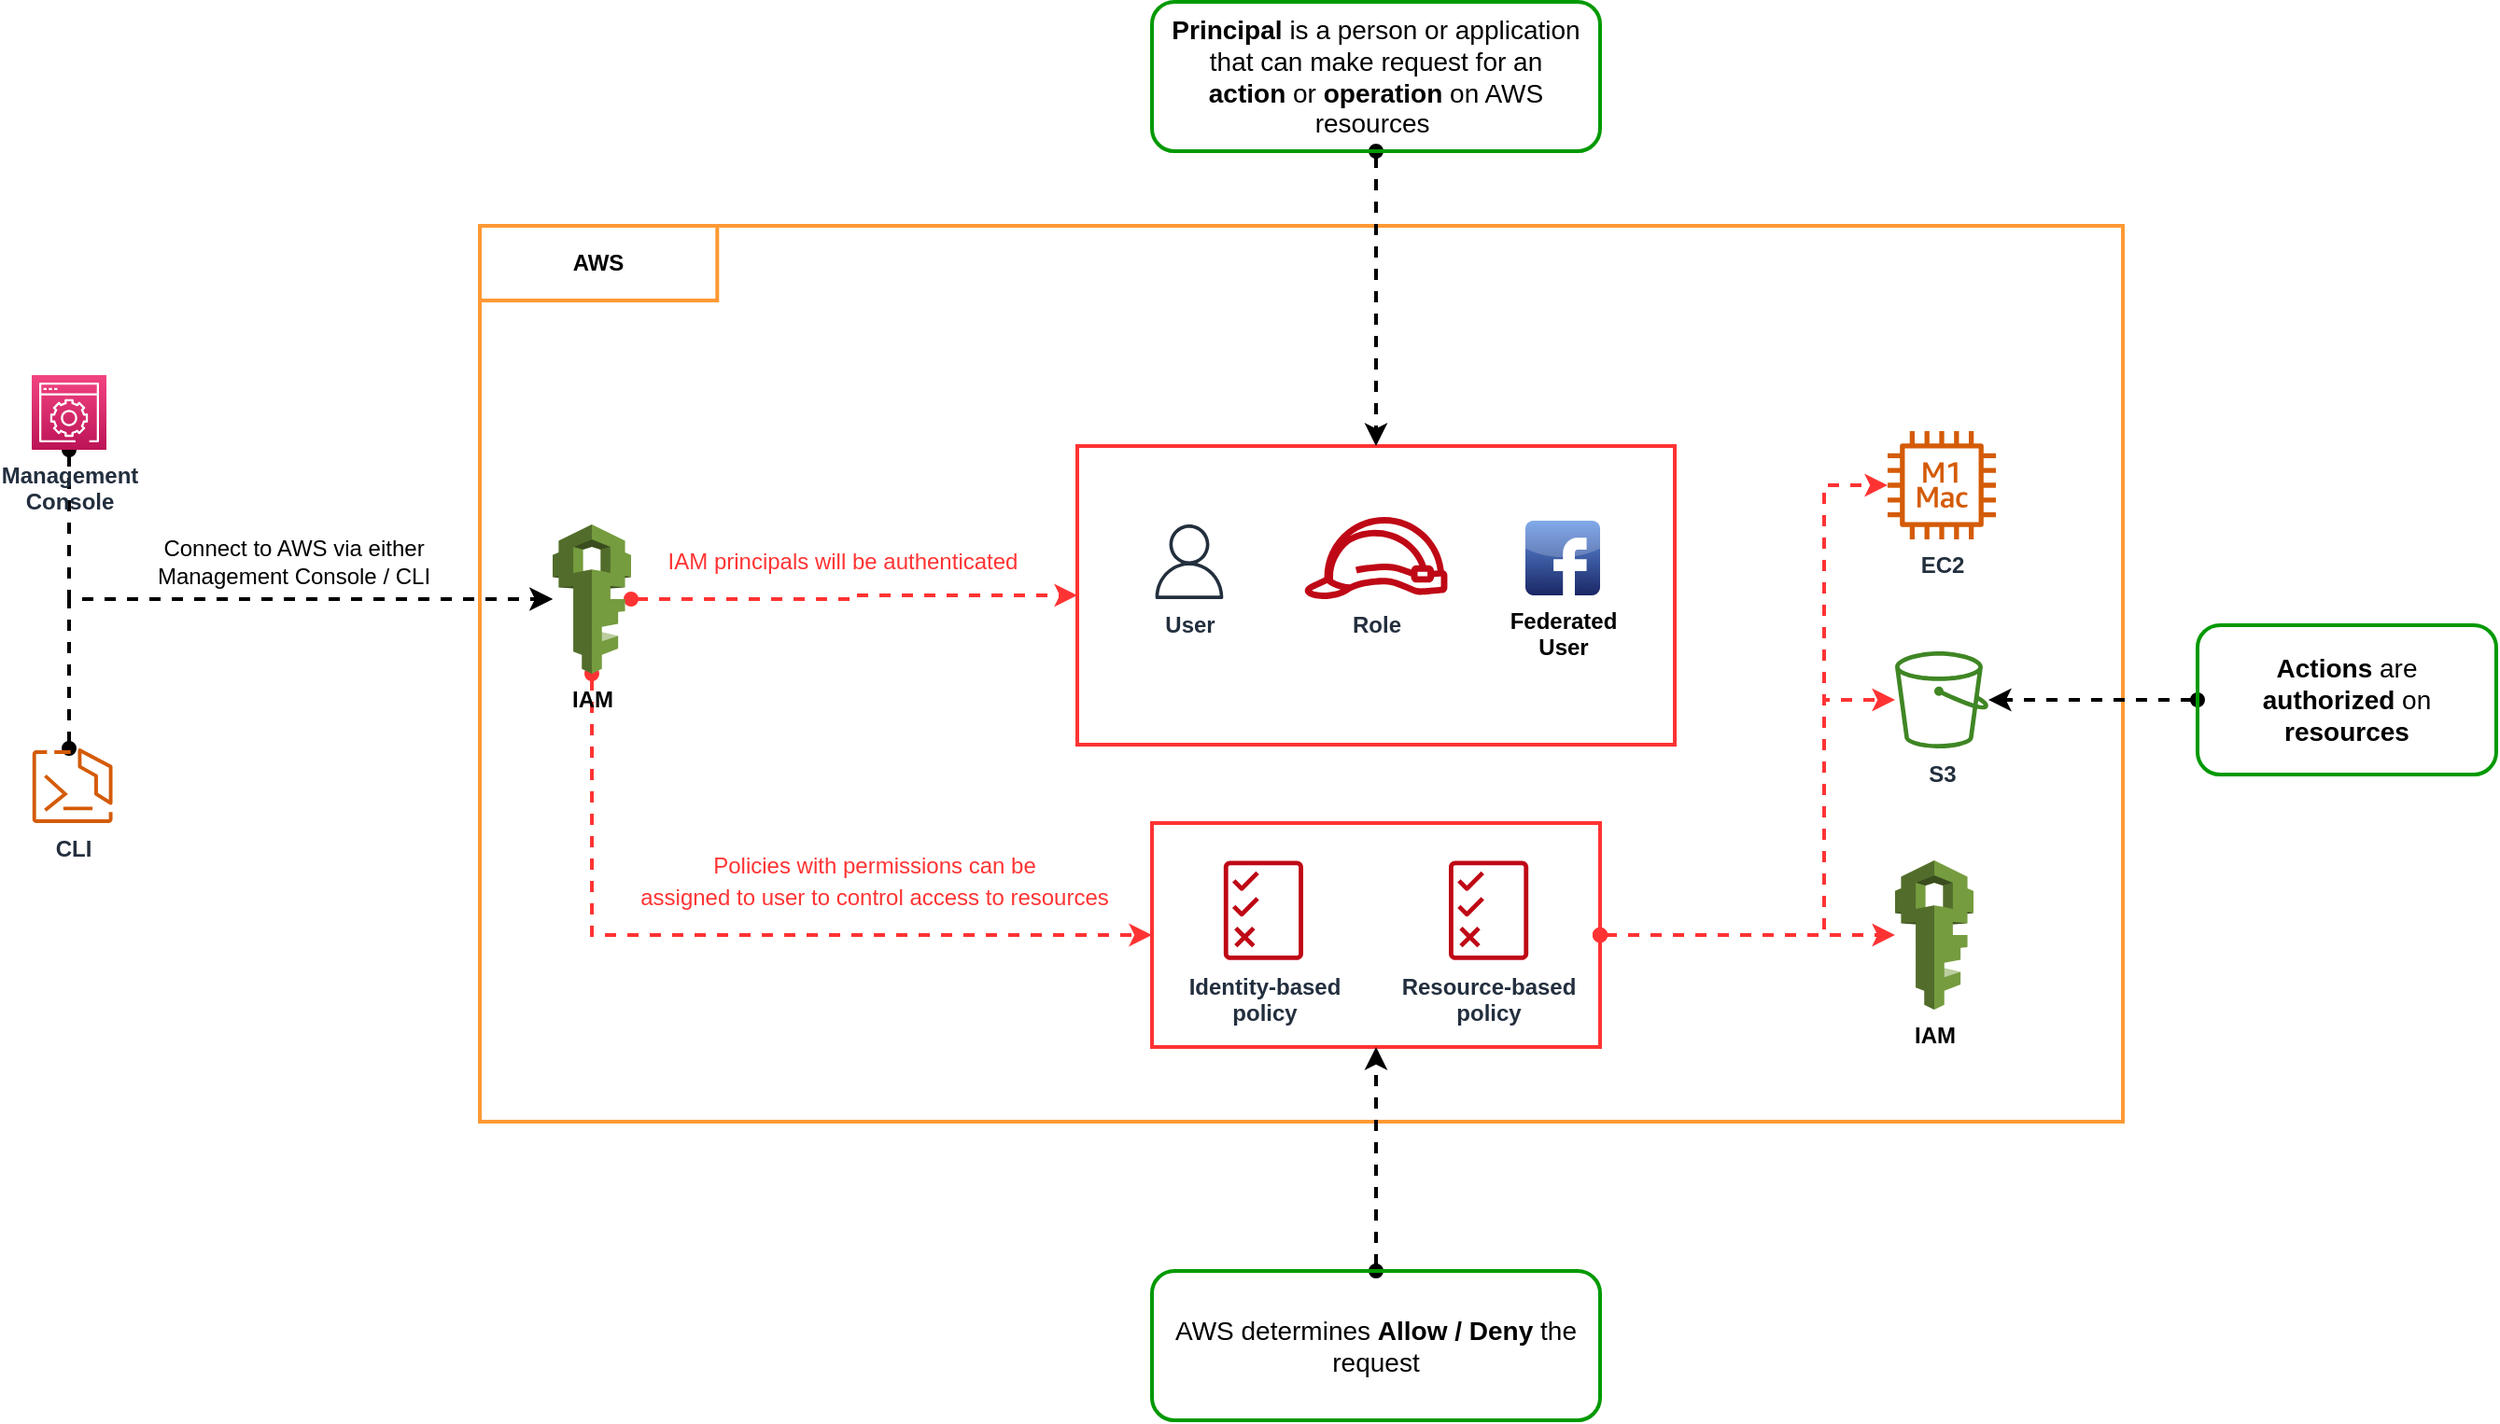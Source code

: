 <mxfile version="20.3.0" type="device"><diagram id="y8zPZuB5cMz2vunUtKnO" name="Overview"><mxGraphModel dx="1384" dy="2093" grid="1" gridSize="10" guides="1" tooltips="1" connect="1" arrows="1" fold="1" page="1" pageScale="1" pageWidth="850" pageHeight="1100" math="0" shadow="0"><root><mxCell id="0"/><mxCell id="1" parent="0"/><mxCell id="RfjLmPiqQ-n-VQNA0RQt-4" value="" style="rounded=0;whiteSpace=wrap;html=1;fillColor=none;strokeWidth=2;strokeColor=#FF9933;" vertex="1" parent="1"><mxGeometry x="280" y="120" width="880" height="480" as="geometry"/></mxCell><mxCell id="RfjLmPiqQ-n-VQNA0RQt-8" value="&lt;b&gt;AWS&lt;/b&gt;" style="rounded=0;whiteSpace=wrap;html=1;strokeColor=#FF9933;strokeWidth=2;fillColor=none;" vertex="1" parent="1"><mxGeometry x="280" y="120" width="127.15" height="40" as="geometry"/></mxCell><mxCell id="RfjLmPiqQ-n-VQNA0RQt-6" style="edgeStyle=orthogonalEdgeStyle;rounded=0;orthogonalLoop=1;jettySize=auto;html=1;dashed=1;startArrow=oval;startFill=1;strokeWidth=2;" edge="1" parent="1" source="RfjLmPiqQ-n-VQNA0RQt-1" target="RfjLmPiqQ-n-VQNA0RQt-3"><mxGeometry relative="1" as="geometry"><Array as="points"><mxPoint x="60" y="320"/></Array></mxGeometry></mxCell><mxCell id="RfjLmPiqQ-n-VQNA0RQt-1" value="&lt;b&gt;Management &lt;br&gt;Console&lt;/b&gt;" style="sketch=0;points=[[0,0,0],[0.25,0,0],[0.5,0,0],[0.75,0,0],[1,0,0],[0,1,0],[0.25,1,0],[0.5,1,0],[0.75,1,0],[1,1,0],[0,0.25,0],[0,0.5,0],[0,0.75,0],[1,0.25,0],[1,0.5,0],[1,0.75,0]];points=[[0,0,0],[0.25,0,0],[0.5,0,0],[0.75,0,0],[1,0,0],[0,1,0],[0.25,1,0],[0.5,1,0],[0.75,1,0],[1,1,0],[0,0.25,0],[0,0.5,0],[0,0.75,0],[1,0.25,0],[1,0.5,0],[1,0.75,0]];outlineConnect=0;fontColor=#232F3E;gradientColor=#F34482;gradientDirection=north;fillColor=#BC1356;strokeColor=#ffffff;dashed=0;verticalLabelPosition=bottom;verticalAlign=top;align=center;html=1;fontSize=12;fontStyle=0;aspect=fixed;shape=mxgraph.aws4.resourceIcon;resIcon=mxgraph.aws4.management_console;" vertex="1" parent="1"><mxGeometry x="40" y="200" width="40" height="40" as="geometry"/></mxCell><mxCell id="RfjLmPiqQ-n-VQNA0RQt-7" style="edgeStyle=orthogonalEdgeStyle;rounded=0;orthogonalLoop=1;jettySize=auto;html=1;dashed=1;startArrow=oval;startFill=1;strokeWidth=2;" edge="1" parent="1" source="RfjLmPiqQ-n-VQNA0RQt-2" target="RfjLmPiqQ-n-VQNA0RQt-3"><mxGeometry relative="1" as="geometry"><Array as="points"><mxPoint x="60" y="320"/></Array></mxGeometry></mxCell><mxCell id="RfjLmPiqQ-n-VQNA0RQt-10" value="Connect to AWS via either&lt;br style=&quot;font-size: 12px;&quot;&gt;Management Console / CLI" style="edgeLabel;html=1;align=center;verticalAlign=middle;resizable=0;points=[];labelBackgroundColor=none;fontColor=default;fontSize=12;" vertex="1" connectable="0" parent="RfjLmPiqQ-n-VQNA0RQt-7"><mxGeometry x="-0.099" y="5" relative="1" as="geometry"><mxPoint x="47" y="-15" as="offset"/></mxGeometry></mxCell><mxCell id="RfjLmPiqQ-n-VQNA0RQt-2" value="&lt;b&gt;CLI&lt;/b&gt;" style="sketch=0;outlineConnect=0;fontColor=#232F3E;gradientColor=none;fillColor=#D45B07;strokeColor=none;dashed=0;verticalLabelPosition=bottom;verticalAlign=top;align=center;html=1;fontSize=12;fontStyle=0;aspect=fixed;pointerEvents=1;shape=mxgraph.aws4.ecs_copilot_cli;" vertex="1" parent="1"><mxGeometry x="40" y="400" width="43.64" height="40" as="geometry"/></mxCell><mxCell id="RfjLmPiqQ-n-VQNA0RQt-17" style="edgeStyle=orthogonalEdgeStyle;rounded=0;orthogonalLoop=1;jettySize=auto;html=1;entryX=0;entryY=0.5;entryDx=0;entryDy=0;dashed=1;strokeColor=#FF3333;strokeWidth=2;fontColor=default;startArrow=oval;startFill=1;" edge="1" parent="1" source="RfjLmPiqQ-n-VQNA0RQt-3" target="RfjLmPiqQ-n-VQNA0RQt-16"><mxGeometry relative="1" as="geometry"/></mxCell><mxCell id="RfjLmPiqQ-n-VQNA0RQt-21" value="IAM principals will be authenticated" style="edgeLabel;html=1;align=center;verticalAlign=middle;resizable=0;points=[];fontColor=#FF3333;labelBackgroundColor=none;fontSize=12;" vertex="1" connectable="0" parent="RfjLmPiqQ-n-VQNA0RQt-17"><mxGeometry x="-0.295" y="2" relative="1" as="geometry"><mxPoint x="28" y="-18" as="offset"/></mxGeometry></mxCell><mxCell id="RfjLmPiqQ-n-VQNA0RQt-31" style="edgeStyle=orthogonalEdgeStyle;rounded=0;orthogonalLoop=1;jettySize=auto;html=1;entryX=0;entryY=0.5;entryDx=0;entryDy=0;dashed=1;strokeColor=#FF3333;strokeWidth=2;fontSize=14;fontColor=#000000;startArrow=oval;startFill=1;" edge="1" parent="1" source="RfjLmPiqQ-n-VQNA0RQt-3" target="RfjLmPiqQ-n-VQNA0RQt-28"><mxGeometry relative="1" as="geometry"><Array as="points"><mxPoint x="340" y="500"/></Array></mxGeometry></mxCell><mxCell id="RfjLmPiqQ-n-VQNA0RQt-32" value="&lt;font style=&quot;font-size: 12px;&quot; color=&quot;#ff3333&quot;&gt;Policies with permissions can be&lt;br&gt;assigned to user to control access to resources&lt;br&gt;&lt;/font&gt;" style="edgeLabel;html=1;align=center;verticalAlign=middle;resizable=0;points=[];fontSize=14;fontColor=#000000;labelBackgroundColor=none;" vertex="1" connectable="0" parent="RfjLmPiqQ-n-VQNA0RQt-31"><mxGeometry x="-0.017" y="1" relative="1" as="geometry"><mxPoint x="74" y="-29" as="offset"/></mxGeometry></mxCell><mxCell id="RfjLmPiqQ-n-VQNA0RQt-3" value="&lt;b&gt;IAM&lt;/b&gt;" style="outlineConnect=0;dashed=0;verticalLabelPosition=bottom;verticalAlign=top;align=center;html=1;shape=mxgraph.aws3.iam;fillColor=#759C3E;gradientColor=none;" vertex="1" parent="1"><mxGeometry x="319" y="280" width="42" height="80" as="geometry"/></mxCell><mxCell id="RfjLmPiqQ-n-VQNA0RQt-16" value="" style="rounded=0;whiteSpace=wrap;html=1;labelBackgroundColor=none;strokeColor=#FF3333;strokeWidth=2;fontColor=default;fillColor=none;" vertex="1" parent="1"><mxGeometry x="600" y="238" width="320" height="160" as="geometry"/></mxCell><mxCell id="RfjLmPiqQ-n-VQNA0RQt-18" value="&lt;b&gt;User&lt;/b&gt;" style="sketch=0;outlineConnect=0;fontColor=#232F3E;gradientColor=none;fillColor=#232F3D;strokeColor=none;dashed=0;verticalLabelPosition=bottom;verticalAlign=top;align=center;html=1;fontSize=12;fontStyle=0;aspect=fixed;pointerEvents=1;shape=mxgraph.aws4.user;labelBackgroundColor=none;strokeWidth=2;" vertex="1" parent="1"><mxGeometry x="640" y="280" width="40" height="40" as="geometry"/></mxCell><mxCell id="RfjLmPiqQ-n-VQNA0RQt-19" value="&lt;b&gt;Role&lt;/b&gt;" style="sketch=0;outlineConnect=0;fontColor=#232F3E;gradientColor=none;fillColor=#BF0816;strokeColor=none;dashed=0;verticalLabelPosition=bottom;verticalAlign=top;align=center;html=1;fontSize=12;fontStyle=0;aspect=fixed;pointerEvents=1;shape=mxgraph.aws4.role;labelBackgroundColor=none;strokeWidth=2;" vertex="1" parent="1"><mxGeometry x="721" y="276" width="78" height="44" as="geometry"/></mxCell><mxCell id="RfjLmPiqQ-n-VQNA0RQt-20" value="&lt;b&gt;Federated&lt;br&gt;User&lt;br&gt;&lt;/b&gt;" style="dashed=0;outlineConnect=0;html=1;align=center;labelPosition=center;verticalLabelPosition=bottom;verticalAlign=top;shape=mxgraph.webicons.facebook;fillColor=#6294E4;gradientColor=#1A2665;labelBackgroundColor=none;strokeColor=#FF3333;strokeWidth=2;fontColor=default;" vertex="1" parent="1"><mxGeometry x="840" y="278" width="40" height="40" as="geometry"/></mxCell><mxCell id="RfjLmPiqQ-n-VQNA0RQt-27" style="edgeStyle=orthogonalEdgeStyle;rounded=0;orthogonalLoop=1;jettySize=auto;html=1;dashed=1;strokeColor=#000000;strokeWidth=2;fontSize=14;fontColor=#000000;startArrow=oval;startFill=1;" edge="1" parent="1" source="RfjLmPiqQ-n-VQNA0RQt-26" target="RfjLmPiqQ-n-VQNA0RQt-16"><mxGeometry relative="1" as="geometry"/></mxCell><mxCell id="RfjLmPiqQ-n-VQNA0RQt-26" value="&lt;b&gt;Principal &lt;/b&gt;is a person or application that can make request for an &lt;b&gt;action&lt;/b&gt;&amp;nbsp;or &lt;b&gt;operation&lt;/b&gt;&amp;nbsp;on AWS resources&amp;nbsp;" style="rounded=1;whiteSpace=wrap;html=1;labelBackgroundColor=none;strokeColor=#009900;strokeWidth=2;fontSize=14;fontColor=#000000;fillColor=none;" vertex="1" parent="1"><mxGeometry x="640" width="240" height="80" as="geometry"/></mxCell><mxCell id="RfjLmPiqQ-n-VQNA0RQt-39" style="edgeStyle=orthogonalEdgeStyle;rounded=0;orthogonalLoop=1;jettySize=auto;html=1;dashed=1;strokeColor=#FF3333;strokeWidth=2;fontSize=12;fontColor=#FF3333;startArrow=oval;startFill=1;" edge="1" parent="1" source="RfjLmPiqQ-n-VQNA0RQt-28" target="RfjLmPiqQ-n-VQNA0RQt-36"><mxGeometry relative="1" as="geometry"><Array as="points"><mxPoint x="1000" y="500"/><mxPoint x="1000" y="259"/></Array></mxGeometry></mxCell><mxCell id="RfjLmPiqQ-n-VQNA0RQt-40" style="edgeStyle=orthogonalEdgeStyle;rounded=0;orthogonalLoop=1;jettySize=auto;html=1;dashed=1;strokeColor=#FF3333;strokeWidth=2;fontSize=12;fontColor=#FF3333;startArrow=oval;startFill=1;" edge="1" parent="1" source="RfjLmPiqQ-n-VQNA0RQt-28" target="RfjLmPiqQ-n-VQNA0RQt-37"><mxGeometry relative="1" as="geometry"><Array as="points"><mxPoint x="1000" y="500"/><mxPoint x="1000" y="374"/></Array></mxGeometry></mxCell><mxCell id="RfjLmPiqQ-n-VQNA0RQt-41" style="edgeStyle=orthogonalEdgeStyle;rounded=0;orthogonalLoop=1;jettySize=auto;html=1;dashed=1;strokeColor=#FF3333;strokeWidth=2;fontSize=12;fontColor=#FF3333;startArrow=oval;startFill=1;" edge="1" parent="1" source="RfjLmPiqQ-n-VQNA0RQt-28" target="RfjLmPiqQ-n-VQNA0RQt-38"><mxGeometry relative="1" as="geometry"/></mxCell><mxCell id="RfjLmPiqQ-n-VQNA0RQt-28" value="" style="rounded=0;whiteSpace=wrap;html=1;labelBackgroundColor=none;strokeColor=#FF3333;strokeWidth=2;fontColor=default;fillColor=none;" vertex="1" parent="1"><mxGeometry x="640" y="440" width="240" height="120" as="geometry"/></mxCell><mxCell id="RfjLmPiqQ-n-VQNA0RQt-29" value="&lt;b&gt;Identity-based&lt;br&gt;policy&lt;/b&gt;&lt;span style=&quot;color: rgba(0, 0, 0, 0); font-family: monospace; font-size: 0px; text-align: start;&quot;&gt;%3CmxGraphModel%3E%3Croot%3E%3CmxCell%20id%3D%220%22%2F%3E%3CmxCell%20id%3D%221%22%20parent%3D%220%22%2F%3E%3CmxCell%20id%3D%222%22%20value%3D%22%22%20style%3D%22rounded%3D0%3BwhiteSpace%3Dwrap%3Bhtml%3D1%3BlabelBackgroundColor%3Dnone%3BstrokeColor%3D%23FF3333%3BstrokeWidth%3D2%3BfontColor%3Ddefault%3BfillColor%3Dnone%3B%22%20vertex%3D%221%22%20parent%3D%221%22%3E%3CmxGeometry%20x%3D%22600%22%20y%3D%22238%22%20width%3D%22320%22%20height%3D%22160%22%20as%3D%22geometry%22%2F%3E%3C%2FmxCell%3E%3C%2Froot%3E%3C%2FmxGraphModel%3E&lt;/span&gt;&lt;b&gt;&lt;br&gt;&lt;/b&gt;" style="sketch=0;outlineConnect=0;fontColor=#232F3E;gradientColor=none;fillColor=#BF0816;strokeColor=none;dashed=0;verticalLabelPosition=bottom;verticalAlign=top;align=center;html=1;fontSize=12;fontStyle=0;aspect=fixed;pointerEvents=1;shape=mxgraph.aws4.permissions;labelBackgroundColor=none;strokeWidth=2;" vertex="1" parent="1"><mxGeometry x="678.41" y="460" width="42.59" height="53.58" as="geometry"/></mxCell><mxCell id="RfjLmPiqQ-n-VQNA0RQt-30" value="&lt;b&gt;Resource-based&lt;br&gt;policy&lt;br&gt;&lt;/b&gt;" style="sketch=0;outlineConnect=0;fontColor=#232F3E;gradientColor=none;fillColor=#BF0816;strokeColor=none;dashed=0;verticalLabelPosition=bottom;verticalAlign=top;align=center;html=1;fontSize=12;fontStyle=0;aspect=fixed;pointerEvents=1;shape=mxgraph.aws4.permissions;labelBackgroundColor=none;strokeWidth=2;" vertex="1" parent="1"><mxGeometry x="799" y="460" width="42.59" height="53.58" as="geometry"/></mxCell><mxCell id="RfjLmPiqQ-n-VQNA0RQt-35" style="edgeStyle=orthogonalEdgeStyle;rounded=0;orthogonalLoop=1;jettySize=auto;html=1;entryX=0.5;entryY=1;entryDx=0;entryDy=0;dashed=1;strokeColor=#000000;strokeWidth=2;fontSize=12;fontColor=#FF3333;startArrow=oval;startFill=1;" edge="1" parent="1" source="RfjLmPiqQ-n-VQNA0RQt-33" target="RfjLmPiqQ-n-VQNA0RQt-28"><mxGeometry relative="1" as="geometry"/></mxCell><mxCell id="RfjLmPiqQ-n-VQNA0RQt-33" value="AWS determines &lt;b&gt;Allow / Deny&lt;/b&gt;&amp;nbsp;the request" style="rounded=1;whiteSpace=wrap;html=1;labelBackgroundColor=none;strokeColor=#009900;strokeWidth=2;fontSize=14;fontColor=#000000;fillColor=none;" vertex="1" parent="1"><mxGeometry x="640" y="680" width="240" height="80" as="geometry"/></mxCell><mxCell id="RfjLmPiqQ-n-VQNA0RQt-36" value="&lt;b&gt;EC2&lt;/b&gt;" style="sketch=0;outlineConnect=0;fontColor=#232F3E;gradientColor=none;fillColor=#D45B07;strokeColor=none;dashed=0;verticalLabelPosition=bottom;verticalAlign=top;align=center;html=1;fontSize=12;fontStyle=0;aspect=fixed;pointerEvents=1;shape=mxgraph.aws4.ec2_m1_mac_instance;labelBackgroundColor=none;strokeWidth=2;" vertex="1" parent="1"><mxGeometry x="1034" y="230" width="58" height="58" as="geometry"/></mxCell><mxCell id="RfjLmPiqQ-n-VQNA0RQt-37" value="&lt;b&gt;S3&lt;/b&gt;" style="sketch=0;outlineConnect=0;fontColor=#232F3E;gradientColor=none;fillColor=#3F8624;strokeColor=none;dashed=0;verticalLabelPosition=bottom;verticalAlign=top;align=center;html=1;fontSize=12;fontStyle=0;aspect=fixed;pointerEvents=1;shape=mxgraph.aws4.bucket;labelBackgroundColor=none;strokeWidth=2;" vertex="1" parent="1"><mxGeometry x="1038" y="348" width="50" height="52" as="geometry"/></mxCell><mxCell id="RfjLmPiqQ-n-VQNA0RQt-38" value="&lt;b&gt;IAM&lt;/b&gt;" style="outlineConnect=0;dashed=0;verticalLabelPosition=bottom;verticalAlign=top;align=center;html=1;shape=mxgraph.aws3.iam;fillColor=#759C3E;gradientColor=none;" vertex="1" parent="1"><mxGeometry x="1038" y="460" width="42" height="80" as="geometry"/></mxCell><mxCell id="RfjLmPiqQ-n-VQNA0RQt-43" style="edgeStyle=orthogonalEdgeStyle;rounded=0;orthogonalLoop=1;jettySize=auto;html=1;dashed=1;strokeColor=#000000;strokeWidth=2;fontSize=12;fontColor=#FF3333;startArrow=oval;startFill=1;" edge="1" parent="1" source="RfjLmPiqQ-n-VQNA0RQt-42" target="RfjLmPiqQ-n-VQNA0RQt-37"><mxGeometry relative="1" as="geometry"/></mxCell><mxCell id="RfjLmPiqQ-n-VQNA0RQt-42" value="&lt;b&gt;Actions&lt;/b&gt;&amp;nbsp;are &lt;b&gt;authorized&lt;/b&gt;&amp;nbsp;on &lt;b&gt;resources&lt;/b&gt;" style="rounded=1;whiteSpace=wrap;html=1;labelBackgroundColor=none;strokeColor=#009900;strokeWidth=2;fontSize=14;fontColor=#000000;fillColor=none;" vertex="1" parent="1"><mxGeometry x="1200" y="334" width="160" height="80" as="geometry"/></mxCell></root></mxGraphModel></diagram></mxfile>